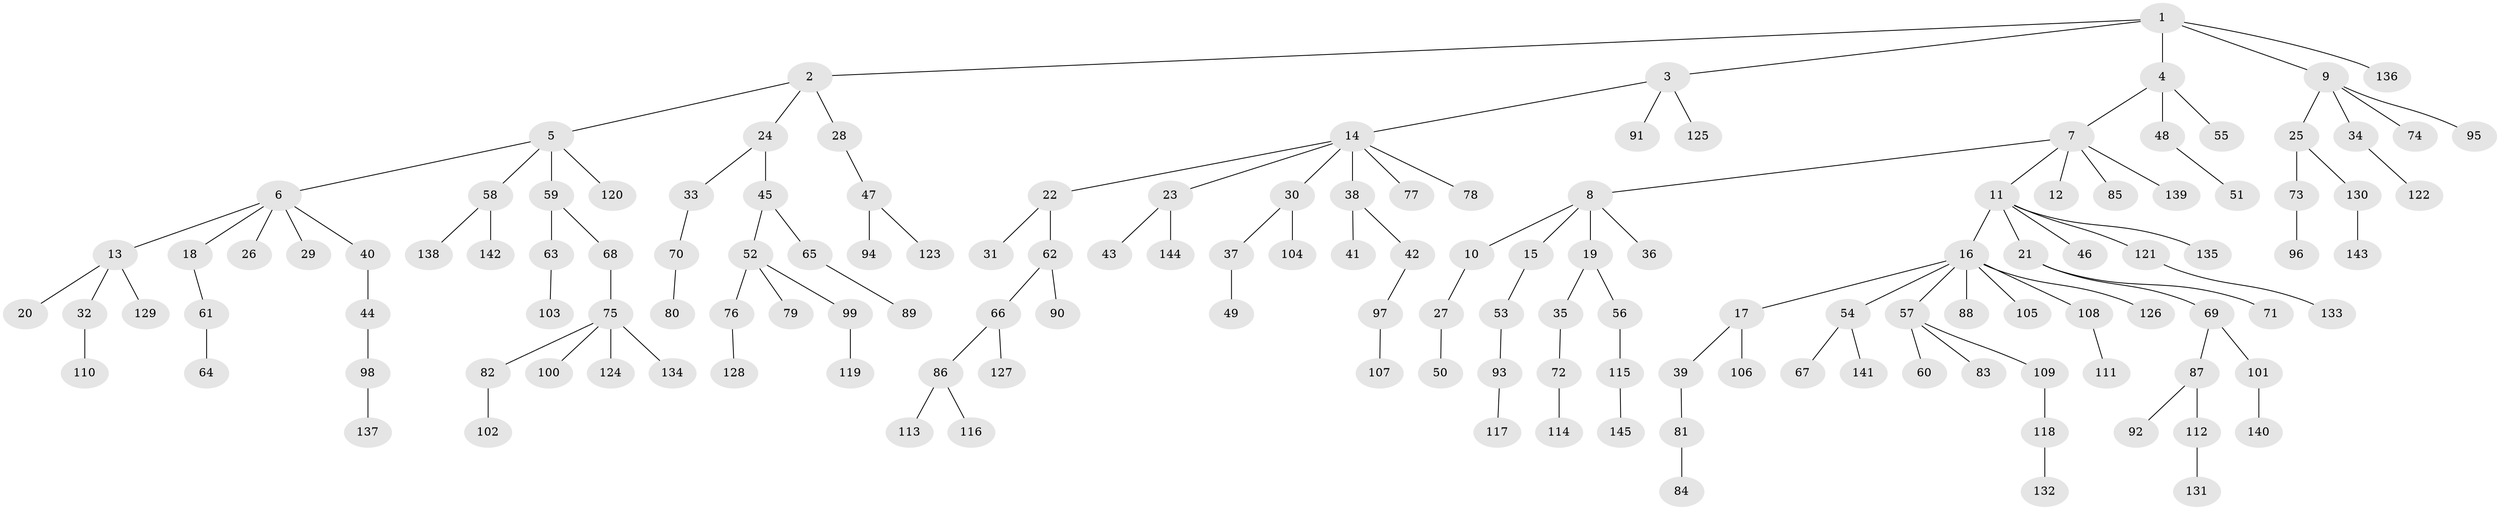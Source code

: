 // Generated by graph-tools (version 1.1) at 2025/02/03/09/25 03:02:22]
// undirected, 145 vertices, 144 edges
graph export_dot {
graph [start="1"]
  node [color=gray90,style=filled];
  1;
  2;
  3;
  4;
  5;
  6;
  7;
  8;
  9;
  10;
  11;
  12;
  13;
  14;
  15;
  16;
  17;
  18;
  19;
  20;
  21;
  22;
  23;
  24;
  25;
  26;
  27;
  28;
  29;
  30;
  31;
  32;
  33;
  34;
  35;
  36;
  37;
  38;
  39;
  40;
  41;
  42;
  43;
  44;
  45;
  46;
  47;
  48;
  49;
  50;
  51;
  52;
  53;
  54;
  55;
  56;
  57;
  58;
  59;
  60;
  61;
  62;
  63;
  64;
  65;
  66;
  67;
  68;
  69;
  70;
  71;
  72;
  73;
  74;
  75;
  76;
  77;
  78;
  79;
  80;
  81;
  82;
  83;
  84;
  85;
  86;
  87;
  88;
  89;
  90;
  91;
  92;
  93;
  94;
  95;
  96;
  97;
  98;
  99;
  100;
  101;
  102;
  103;
  104;
  105;
  106;
  107;
  108;
  109;
  110;
  111;
  112;
  113;
  114;
  115;
  116;
  117;
  118;
  119;
  120;
  121;
  122;
  123;
  124;
  125;
  126;
  127;
  128;
  129;
  130;
  131;
  132;
  133;
  134;
  135;
  136;
  137;
  138;
  139;
  140;
  141;
  142;
  143;
  144;
  145;
  1 -- 2;
  1 -- 3;
  1 -- 4;
  1 -- 9;
  1 -- 136;
  2 -- 5;
  2 -- 24;
  2 -- 28;
  3 -- 14;
  3 -- 91;
  3 -- 125;
  4 -- 7;
  4 -- 48;
  4 -- 55;
  5 -- 6;
  5 -- 58;
  5 -- 59;
  5 -- 120;
  6 -- 13;
  6 -- 18;
  6 -- 26;
  6 -- 29;
  6 -- 40;
  7 -- 8;
  7 -- 11;
  7 -- 12;
  7 -- 85;
  7 -- 139;
  8 -- 10;
  8 -- 15;
  8 -- 19;
  8 -- 36;
  9 -- 25;
  9 -- 34;
  9 -- 74;
  9 -- 95;
  10 -- 27;
  11 -- 16;
  11 -- 21;
  11 -- 46;
  11 -- 121;
  11 -- 135;
  13 -- 20;
  13 -- 32;
  13 -- 129;
  14 -- 22;
  14 -- 23;
  14 -- 30;
  14 -- 38;
  14 -- 77;
  14 -- 78;
  15 -- 53;
  16 -- 17;
  16 -- 54;
  16 -- 57;
  16 -- 88;
  16 -- 105;
  16 -- 108;
  16 -- 126;
  17 -- 39;
  17 -- 106;
  18 -- 61;
  19 -- 35;
  19 -- 56;
  21 -- 69;
  21 -- 71;
  22 -- 31;
  22 -- 62;
  23 -- 43;
  23 -- 144;
  24 -- 33;
  24 -- 45;
  25 -- 73;
  25 -- 130;
  27 -- 50;
  28 -- 47;
  30 -- 37;
  30 -- 104;
  32 -- 110;
  33 -- 70;
  34 -- 122;
  35 -- 72;
  37 -- 49;
  38 -- 41;
  38 -- 42;
  39 -- 81;
  40 -- 44;
  42 -- 97;
  44 -- 98;
  45 -- 52;
  45 -- 65;
  47 -- 94;
  47 -- 123;
  48 -- 51;
  52 -- 76;
  52 -- 79;
  52 -- 99;
  53 -- 93;
  54 -- 67;
  54 -- 141;
  56 -- 115;
  57 -- 60;
  57 -- 83;
  57 -- 109;
  58 -- 138;
  58 -- 142;
  59 -- 63;
  59 -- 68;
  61 -- 64;
  62 -- 66;
  62 -- 90;
  63 -- 103;
  65 -- 89;
  66 -- 86;
  66 -- 127;
  68 -- 75;
  69 -- 87;
  69 -- 101;
  70 -- 80;
  72 -- 114;
  73 -- 96;
  75 -- 82;
  75 -- 100;
  75 -- 124;
  75 -- 134;
  76 -- 128;
  81 -- 84;
  82 -- 102;
  86 -- 113;
  86 -- 116;
  87 -- 92;
  87 -- 112;
  93 -- 117;
  97 -- 107;
  98 -- 137;
  99 -- 119;
  101 -- 140;
  108 -- 111;
  109 -- 118;
  112 -- 131;
  115 -- 145;
  118 -- 132;
  121 -- 133;
  130 -- 143;
}
